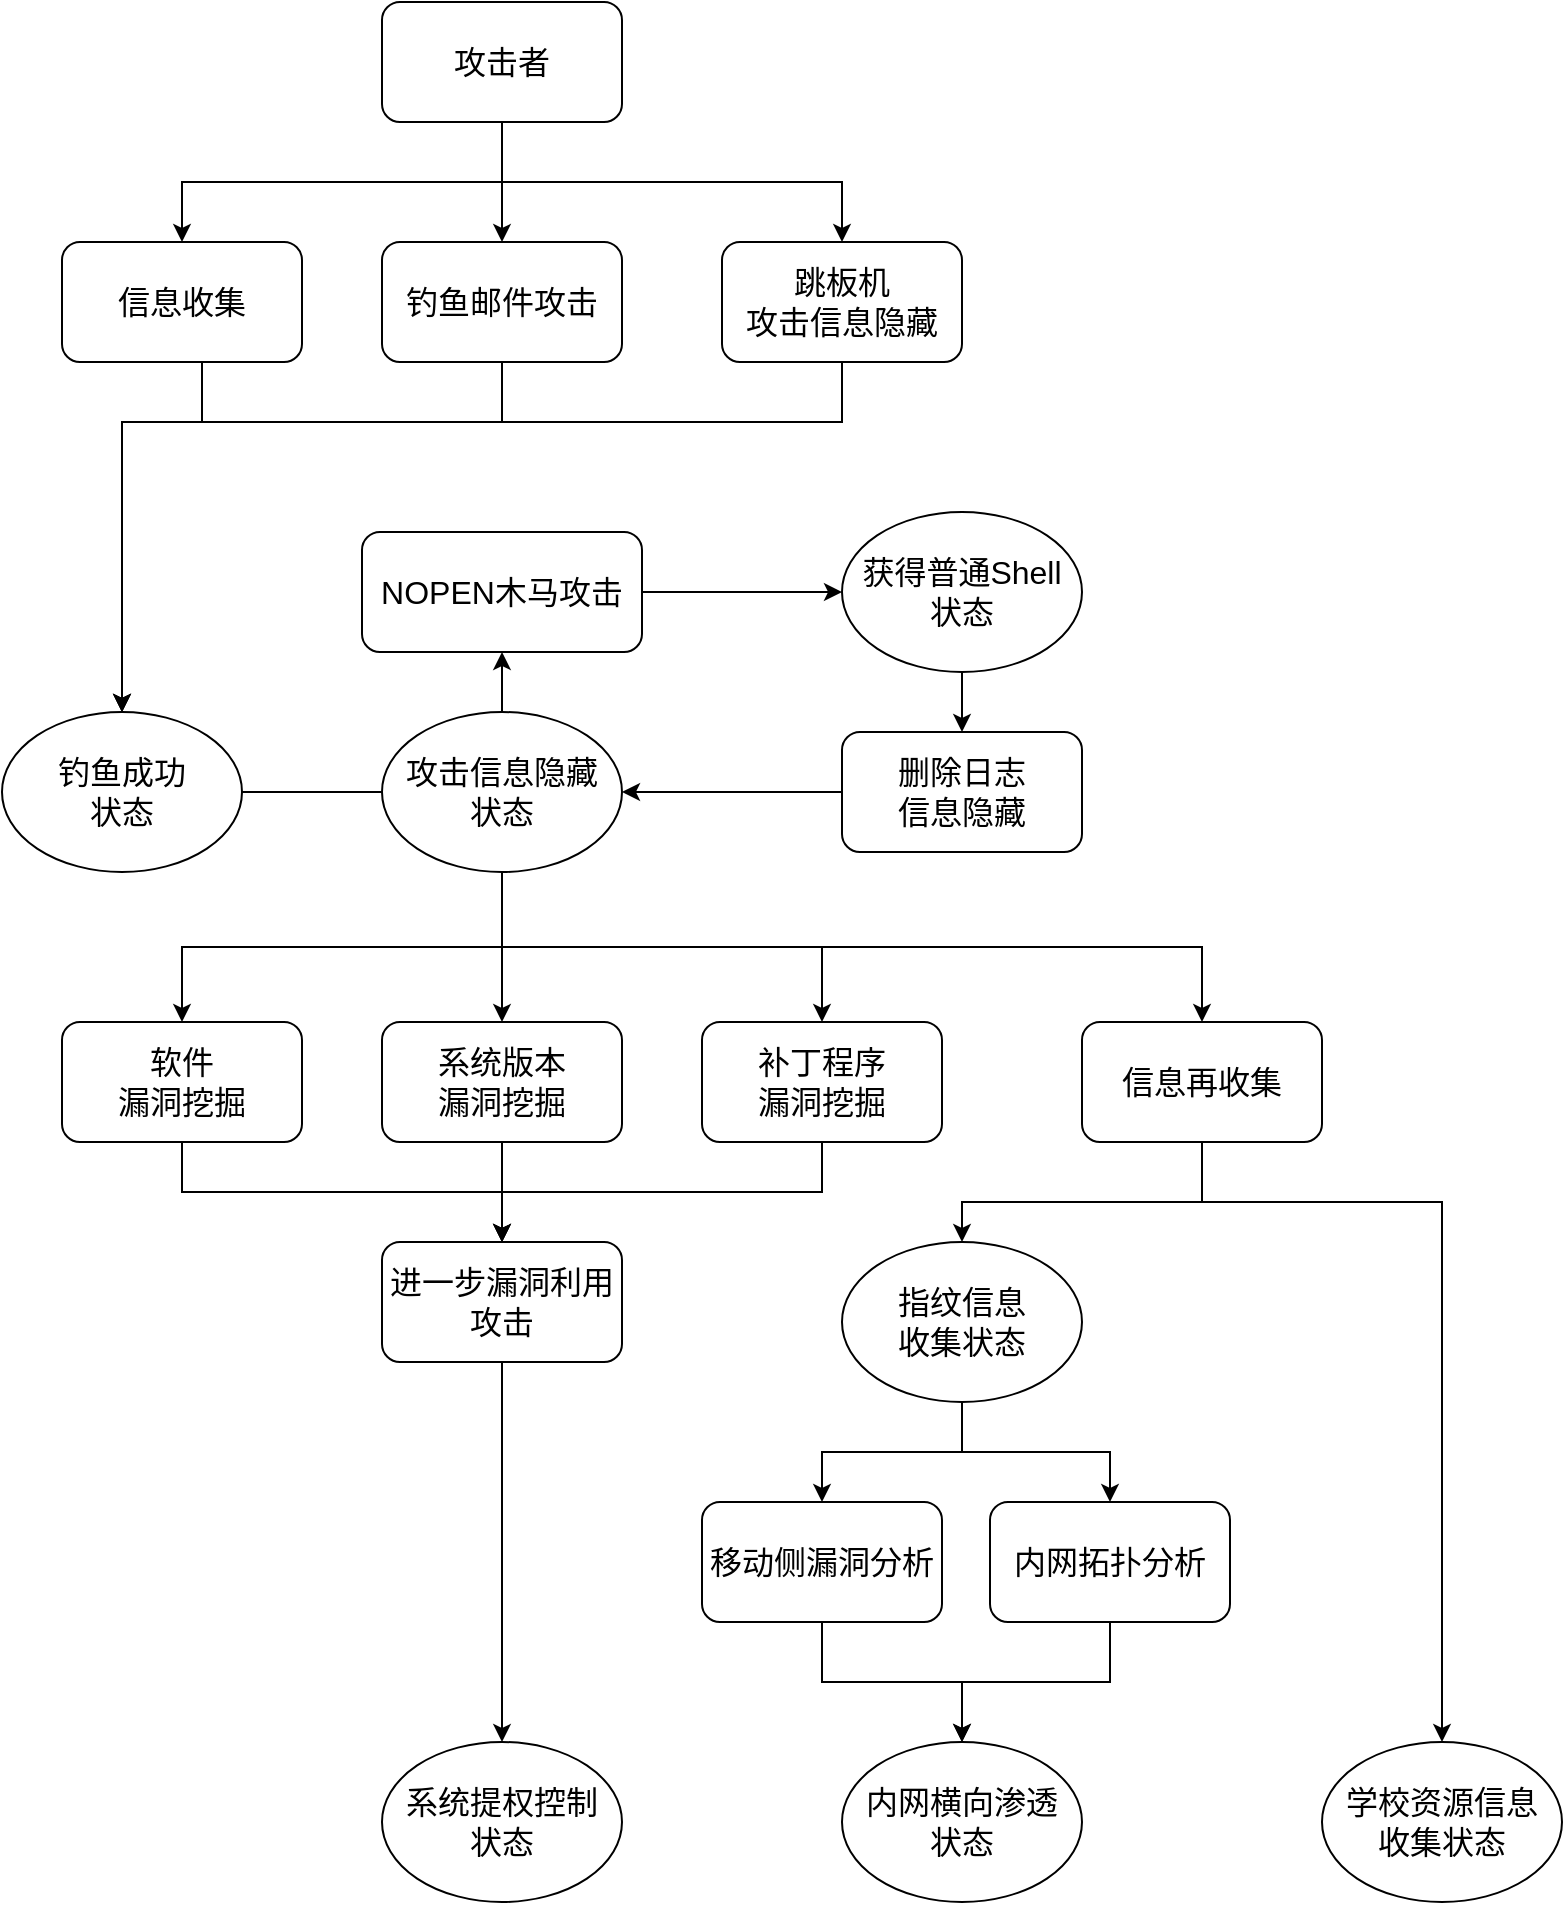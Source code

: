 <mxfile version="21.1.1" type="github">
  <diagram name="第 1 页" id="vg8Pi77jVrfhHBEd_4W4">
    <mxGraphModel dx="2228" dy="733" grid="1" gridSize="10" guides="1" tooltips="1" connect="1" arrows="1" fold="1" page="1" pageScale="1" pageWidth="827" pageHeight="1169" math="0" shadow="0">
      <root>
        <mxCell id="0" />
        <mxCell id="1" parent="0" />
        <mxCell id="5A_43yuYMy5v_xUes0EE-41" value="" style="edgeStyle=orthogonalEdgeStyle;rounded=0;orthogonalLoop=1;jettySize=auto;html=1;" edge="1" parent="1" source="5A_43yuYMy5v_xUes0EE-8" target="5A_43yuYMy5v_xUes0EE-28">
          <mxGeometry relative="1" as="geometry" />
        </mxCell>
        <mxCell id="5A_43yuYMy5v_xUes0EE-8" value="&lt;font style=&quot;font-size: 16px;&quot;&gt;获得普通Shell&lt;br&gt;状态&lt;br&gt;&lt;/font&gt;" style="ellipse;whiteSpace=wrap;html=1;" vertex="1" parent="1">
          <mxGeometry x="280" y="295" width="120" height="80" as="geometry" />
        </mxCell>
        <mxCell id="5A_43yuYMy5v_xUes0EE-55" style="edgeStyle=orthogonalEdgeStyle;rounded=0;orthogonalLoop=1;jettySize=auto;html=1;exitX=0.5;exitY=1;exitDx=0;exitDy=0;entryX=0.5;entryY=0;entryDx=0;entryDy=0;" edge="1" parent="1" source="5A_43yuYMy5v_xUes0EE-10" target="5A_43yuYMy5v_xUes0EE-50">
          <mxGeometry relative="1" as="geometry" />
        </mxCell>
        <mxCell id="5A_43yuYMy5v_xUes0EE-57" style="edgeStyle=orthogonalEdgeStyle;rounded=0;orthogonalLoop=1;jettySize=auto;html=1;exitX=0.5;exitY=1;exitDx=0;exitDy=0;entryX=0.5;entryY=0;entryDx=0;entryDy=0;" edge="1" parent="1" source="5A_43yuYMy5v_xUes0EE-10" target="5A_43yuYMy5v_xUes0EE-56">
          <mxGeometry relative="1" as="geometry" />
        </mxCell>
        <mxCell id="5A_43yuYMy5v_xUes0EE-10" value="&lt;font style=&quot;font-size: 16px;&quot;&gt;指纹信息&lt;br&gt;收集状态&lt;br&gt;&lt;/font&gt;" style="ellipse;whiteSpace=wrap;html=1;" vertex="1" parent="1">
          <mxGeometry x="280" y="660" width="120" height="80" as="geometry" />
        </mxCell>
        <mxCell id="5A_43yuYMy5v_xUes0EE-12" value="&lt;font style=&quot;font-size: 16px;&quot;&gt;系统提权控制&lt;br&gt;状态&lt;br&gt;&lt;/font&gt;" style="ellipse;whiteSpace=wrap;html=1;" vertex="1" parent="1">
          <mxGeometry x="50" y="910" width="120" height="80" as="geometry" />
        </mxCell>
        <mxCell id="5A_43yuYMy5v_xUes0EE-68" style="edgeStyle=orthogonalEdgeStyle;rounded=0;orthogonalLoop=1;jettySize=auto;html=1;entryX=0.5;entryY=0;entryDx=0;entryDy=0;" edge="1" parent="1" source="5A_43yuYMy5v_xUes0EE-14" target="5A_43yuYMy5v_xUes0EE-19">
          <mxGeometry relative="1" as="geometry">
            <Array as="points">
              <mxPoint x="110" y="250" />
              <mxPoint x="-80" y="250" />
            </Array>
          </mxGeometry>
        </mxCell>
        <mxCell id="5A_43yuYMy5v_xUes0EE-14" value="&lt;font style=&quot;font-size: 16px;&quot;&gt;钓鱼邮件攻击&lt;/font&gt;" style="rounded=1;whiteSpace=wrap;html=1;" vertex="1" parent="1">
          <mxGeometry x="50" y="160" width="120" height="60" as="geometry" />
        </mxCell>
        <mxCell id="5A_43yuYMy5v_xUes0EE-69" style="edgeStyle=orthogonalEdgeStyle;rounded=0;orthogonalLoop=1;jettySize=auto;html=1;exitX=0.5;exitY=1;exitDx=0;exitDy=0;entryX=0.5;entryY=0;entryDx=0;entryDy=0;" edge="1" parent="1" source="5A_43yuYMy5v_xUes0EE-17" target="5A_43yuYMy5v_xUes0EE-19">
          <mxGeometry relative="1" as="geometry">
            <Array as="points">
              <mxPoint x="280" y="250" />
              <mxPoint x="-80" y="250" />
            </Array>
          </mxGeometry>
        </mxCell>
        <mxCell id="5A_43yuYMy5v_xUes0EE-17" value="&lt;font style=&quot;font-size: 16px;&quot;&gt;跳板机&lt;br&gt;攻击信息隐藏&lt;/font&gt;" style="rounded=1;whiteSpace=wrap;html=1;" vertex="1" parent="1">
          <mxGeometry x="220" y="160" width="120" height="60" as="geometry" />
        </mxCell>
        <mxCell id="5A_43yuYMy5v_xUes0EE-67" style="edgeStyle=orthogonalEdgeStyle;rounded=0;orthogonalLoop=1;jettySize=auto;html=1;exitX=0.5;exitY=1;exitDx=0;exitDy=0;entryX=0.5;entryY=0;entryDx=0;entryDy=0;" edge="1" parent="1" source="5A_43yuYMy5v_xUes0EE-18" target="5A_43yuYMy5v_xUes0EE-19">
          <mxGeometry relative="1" as="geometry">
            <Array as="points">
              <mxPoint x="-40" y="220" />
              <mxPoint x="-40" y="250" />
              <mxPoint x="-80" y="250" />
            </Array>
          </mxGeometry>
        </mxCell>
        <mxCell id="5A_43yuYMy5v_xUes0EE-18" value="&lt;font style=&quot;font-size: 16px;&quot;&gt;信息收集&lt;/font&gt;" style="rounded=1;whiteSpace=wrap;html=1;" vertex="1" parent="1">
          <mxGeometry x="-110" y="160" width="120" height="60" as="geometry" />
        </mxCell>
        <mxCell id="5A_43yuYMy5v_xUes0EE-39" value="" style="edgeStyle=orthogonalEdgeStyle;rounded=0;orthogonalLoop=1;jettySize=auto;html=1;" edge="1" parent="1" source="5A_43yuYMy5v_xUes0EE-19" target="5A_43yuYMy5v_xUes0EE-21">
          <mxGeometry relative="1" as="geometry" />
        </mxCell>
        <mxCell id="5A_43yuYMy5v_xUes0EE-19" value="&lt;font style=&quot;font-size: 16px;&quot;&gt;钓鱼成功&lt;br&gt;状态&lt;br&gt;&lt;/font&gt;" style="ellipse;whiteSpace=wrap;html=1;" vertex="1" parent="1">
          <mxGeometry x="-140" y="395" width="120" height="80" as="geometry" />
        </mxCell>
        <mxCell id="5A_43yuYMy5v_xUes0EE-40" value="" style="edgeStyle=orthogonalEdgeStyle;rounded=0;orthogonalLoop=1;jettySize=auto;html=1;" edge="1" parent="1" source="5A_43yuYMy5v_xUes0EE-21" target="5A_43yuYMy5v_xUes0EE-8">
          <mxGeometry relative="1" as="geometry" />
        </mxCell>
        <mxCell id="5A_43yuYMy5v_xUes0EE-21" value="&lt;font style=&quot;font-size: 16px;&quot;&gt;NOPEN木马攻击&lt;/font&gt;" style="rounded=1;whiteSpace=wrap;html=1;" vertex="1" parent="1">
          <mxGeometry x="40" y="305" width="140" height="60" as="geometry" />
        </mxCell>
        <mxCell id="5A_43yuYMy5v_xUes0EE-22" value="&lt;font style=&quot;font-size: 16px;&quot;&gt;内网横向渗透&lt;br&gt;状态&lt;br&gt;&lt;/font&gt;" style="ellipse;whiteSpace=wrap;html=1;" vertex="1" parent="1">
          <mxGeometry x="280" y="910" width="120" height="80" as="geometry" />
        </mxCell>
        <mxCell id="5A_43yuYMy5v_xUes0EE-46" style="edgeStyle=orthogonalEdgeStyle;rounded=0;orthogonalLoop=1;jettySize=auto;html=1;exitX=0.5;exitY=1;exitDx=0;exitDy=0;entryX=0.5;entryY=0;entryDx=0;entryDy=0;" edge="1" parent="1" source="5A_43yuYMy5v_xUes0EE-23" target="5A_43yuYMy5v_xUes0EE-31">
          <mxGeometry relative="1" as="geometry" />
        </mxCell>
        <mxCell id="5A_43yuYMy5v_xUes0EE-23" value="&lt;font style=&quot;font-size: 16px;&quot;&gt;软件&lt;br&gt;漏洞挖掘&lt;/font&gt;" style="rounded=1;whiteSpace=wrap;html=1;" vertex="1" parent="1">
          <mxGeometry x="-110" y="550" width="120" height="60" as="geometry" />
        </mxCell>
        <mxCell id="5A_43yuYMy5v_xUes0EE-48" style="edgeStyle=orthogonalEdgeStyle;rounded=0;orthogonalLoop=1;jettySize=auto;html=1;exitX=0.5;exitY=1;exitDx=0;exitDy=0;entryX=0.5;entryY=0;entryDx=0;entryDy=0;" edge="1" parent="1" source="5A_43yuYMy5v_xUes0EE-24" target="5A_43yuYMy5v_xUes0EE-31">
          <mxGeometry relative="1" as="geometry" />
        </mxCell>
        <mxCell id="5A_43yuYMy5v_xUes0EE-24" value="&lt;font style=&quot;font-size: 16px;&quot;&gt;系统版本&lt;br&gt;漏洞挖掘&lt;/font&gt;" style="rounded=1;whiteSpace=wrap;html=1;" vertex="1" parent="1">
          <mxGeometry x="50" y="550" width="120" height="60" as="geometry" />
        </mxCell>
        <mxCell id="5A_43yuYMy5v_xUes0EE-49" style="edgeStyle=orthogonalEdgeStyle;rounded=0;orthogonalLoop=1;jettySize=auto;html=1;exitX=0.5;exitY=1;exitDx=0;exitDy=0;entryX=0.5;entryY=0;entryDx=0;entryDy=0;" edge="1" parent="1" source="5A_43yuYMy5v_xUes0EE-25" target="5A_43yuYMy5v_xUes0EE-31">
          <mxGeometry relative="1" as="geometry" />
        </mxCell>
        <mxCell id="5A_43yuYMy5v_xUes0EE-25" value="&lt;font style=&quot;font-size: 16px;&quot;&gt;补丁程序&lt;br&gt;漏洞挖掘&lt;/font&gt;" style="rounded=1;whiteSpace=wrap;html=1;" vertex="1" parent="1">
          <mxGeometry x="210" y="550" width="120" height="60" as="geometry" />
        </mxCell>
        <mxCell id="5A_43yuYMy5v_xUes0EE-61" style="edgeStyle=orthogonalEdgeStyle;rounded=0;orthogonalLoop=1;jettySize=auto;html=1;exitX=0.5;exitY=1;exitDx=0;exitDy=0;entryX=0.5;entryY=0;entryDx=0;entryDy=0;" edge="1" parent="1" source="5A_43yuYMy5v_xUes0EE-26" target="5A_43yuYMy5v_xUes0EE-14">
          <mxGeometry relative="1" as="geometry" />
        </mxCell>
        <mxCell id="5A_43yuYMy5v_xUes0EE-62" style="edgeStyle=orthogonalEdgeStyle;rounded=0;orthogonalLoop=1;jettySize=auto;html=1;exitX=0.5;exitY=1;exitDx=0;exitDy=0;entryX=0.5;entryY=0;entryDx=0;entryDy=0;" edge="1" parent="1" source="5A_43yuYMy5v_xUes0EE-26" target="5A_43yuYMy5v_xUes0EE-18">
          <mxGeometry relative="1" as="geometry" />
        </mxCell>
        <mxCell id="5A_43yuYMy5v_xUes0EE-63" style="edgeStyle=orthogonalEdgeStyle;rounded=0;orthogonalLoop=1;jettySize=auto;html=1;exitX=0.5;exitY=1;exitDx=0;exitDy=0;entryX=0.5;entryY=0;entryDx=0;entryDy=0;" edge="1" parent="1" source="5A_43yuYMy5v_xUes0EE-26" target="5A_43yuYMy5v_xUes0EE-17">
          <mxGeometry relative="1" as="geometry" />
        </mxCell>
        <mxCell id="5A_43yuYMy5v_xUes0EE-26" value="&lt;font style=&quot;font-size: 16px;&quot;&gt;攻击者&lt;/font&gt;" style="rounded=1;whiteSpace=wrap;html=1;" vertex="1" parent="1">
          <mxGeometry x="50" y="40" width="120" height="60" as="geometry" />
        </mxCell>
        <mxCell id="5A_43yuYMy5v_xUes0EE-42" value="" style="edgeStyle=orthogonalEdgeStyle;rounded=0;orthogonalLoop=1;jettySize=auto;html=1;" edge="1" parent="1" source="5A_43yuYMy5v_xUes0EE-28" target="5A_43yuYMy5v_xUes0EE-29">
          <mxGeometry relative="1" as="geometry" />
        </mxCell>
        <mxCell id="5A_43yuYMy5v_xUes0EE-28" value="&lt;font style=&quot;font-size: 16px;&quot;&gt;删除日志&lt;br&gt;信息隐藏&lt;/font&gt;" style="rounded=1;whiteSpace=wrap;html=1;" vertex="1" parent="1">
          <mxGeometry x="280" y="405" width="120" height="60" as="geometry" />
        </mxCell>
        <mxCell id="5A_43yuYMy5v_xUes0EE-43" style="edgeStyle=orthogonalEdgeStyle;rounded=0;orthogonalLoop=1;jettySize=auto;html=1;entryX=0.5;entryY=0;entryDx=0;entryDy=0;" edge="1" parent="1" source="5A_43yuYMy5v_xUes0EE-29" target="5A_43yuYMy5v_xUes0EE-24">
          <mxGeometry relative="1" as="geometry" />
        </mxCell>
        <mxCell id="5A_43yuYMy5v_xUes0EE-44" style="edgeStyle=orthogonalEdgeStyle;rounded=0;orthogonalLoop=1;jettySize=auto;html=1;exitX=0.5;exitY=1;exitDx=0;exitDy=0;entryX=0.5;entryY=0;entryDx=0;entryDy=0;" edge="1" parent="1" source="5A_43yuYMy5v_xUes0EE-29" target="5A_43yuYMy5v_xUes0EE-23">
          <mxGeometry relative="1" as="geometry" />
        </mxCell>
        <mxCell id="5A_43yuYMy5v_xUes0EE-45" style="edgeStyle=orthogonalEdgeStyle;rounded=0;orthogonalLoop=1;jettySize=auto;html=1;exitX=0.5;exitY=1;exitDx=0;exitDy=0;entryX=0.5;entryY=0;entryDx=0;entryDy=0;" edge="1" parent="1" source="5A_43yuYMy5v_xUes0EE-29" target="5A_43yuYMy5v_xUes0EE-25">
          <mxGeometry relative="1" as="geometry" />
        </mxCell>
        <mxCell id="5A_43yuYMy5v_xUes0EE-52" style="edgeStyle=orthogonalEdgeStyle;rounded=0;orthogonalLoop=1;jettySize=auto;html=1;exitX=0.5;exitY=1;exitDx=0;exitDy=0;entryX=0.5;entryY=0;entryDx=0;entryDy=0;" edge="1" parent="1" source="5A_43yuYMy5v_xUes0EE-29" target="5A_43yuYMy5v_xUes0EE-51">
          <mxGeometry relative="1" as="geometry" />
        </mxCell>
        <mxCell id="5A_43yuYMy5v_xUes0EE-29" value="&lt;font style=&quot;font-size: 16px;&quot;&gt;攻击信息隐藏&lt;br&gt;状态&lt;br&gt;&lt;/font&gt;" style="ellipse;whiteSpace=wrap;html=1;" vertex="1" parent="1">
          <mxGeometry x="50" y="395" width="120" height="80" as="geometry" />
        </mxCell>
        <mxCell id="5A_43yuYMy5v_xUes0EE-30" value="&lt;font style=&quot;font-size: 16px;&quot;&gt;学校资源信息&lt;br&gt;收集状态&lt;br&gt;&lt;/font&gt;" style="ellipse;whiteSpace=wrap;html=1;" vertex="1" parent="1">
          <mxGeometry x="520" y="910" width="120" height="80" as="geometry" />
        </mxCell>
        <mxCell id="5A_43yuYMy5v_xUes0EE-60" style="edgeStyle=orthogonalEdgeStyle;rounded=0;orthogonalLoop=1;jettySize=auto;html=1;exitX=0.5;exitY=1;exitDx=0;exitDy=0;entryX=0.5;entryY=0;entryDx=0;entryDy=0;" edge="1" parent="1" source="5A_43yuYMy5v_xUes0EE-31" target="5A_43yuYMy5v_xUes0EE-12">
          <mxGeometry relative="1" as="geometry" />
        </mxCell>
        <mxCell id="5A_43yuYMy5v_xUes0EE-31" value="&lt;font style=&quot;font-size: 16px;&quot;&gt;进一步漏洞利用&lt;br&gt;攻击&lt;/font&gt;" style="rounded=1;whiteSpace=wrap;html=1;" vertex="1" parent="1">
          <mxGeometry x="50" y="660" width="120" height="60" as="geometry" />
        </mxCell>
        <mxCell id="5A_43yuYMy5v_xUes0EE-58" style="edgeStyle=orthogonalEdgeStyle;rounded=0;orthogonalLoop=1;jettySize=auto;html=1;exitX=0.5;exitY=1;exitDx=0;exitDy=0;entryX=0.5;entryY=0;entryDx=0;entryDy=0;" edge="1" parent="1" source="5A_43yuYMy5v_xUes0EE-50" target="5A_43yuYMy5v_xUes0EE-22">
          <mxGeometry relative="1" as="geometry" />
        </mxCell>
        <mxCell id="5A_43yuYMy5v_xUes0EE-50" value="&lt;font style=&quot;font-size: 16px;&quot;&gt;移动侧漏洞分析&lt;/font&gt;" style="rounded=1;whiteSpace=wrap;html=1;" vertex="1" parent="1">
          <mxGeometry x="210" y="790" width="120" height="60" as="geometry" />
        </mxCell>
        <mxCell id="5A_43yuYMy5v_xUes0EE-53" style="edgeStyle=orthogonalEdgeStyle;rounded=0;orthogonalLoop=1;jettySize=auto;html=1;exitX=0.5;exitY=1;exitDx=0;exitDy=0;entryX=0.5;entryY=0;entryDx=0;entryDy=0;" edge="1" parent="1" source="5A_43yuYMy5v_xUes0EE-51" target="5A_43yuYMy5v_xUes0EE-10">
          <mxGeometry relative="1" as="geometry">
            <Array as="points">
              <mxPoint x="460" y="640" />
              <mxPoint x="340" y="640" />
            </Array>
          </mxGeometry>
        </mxCell>
        <mxCell id="5A_43yuYMy5v_xUes0EE-54" style="edgeStyle=orthogonalEdgeStyle;rounded=0;orthogonalLoop=1;jettySize=auto;html=1;exitX=0.5;exitY=1;exitDx=0;exitDy=0;entryX=0.5;entryY=0;entryDx=0;entryDy=0;" edge="1" parent="1" source="5A_43yuYMy5v_xUes0EE-51" target="5A_43yuYMy5v_xUes0EE-30">
          <mxGeometry relative="1" as="geometry">
            <Array as="points">
              <mxPoint x="460" y="640" />
              <mxPoint x="580" y="640" />
            </Array>
          </mxGeometry>
        </mxCell>
        <mxCell id="5A_43yuYMy5v_xUes0EE-51" value="&lt;font style=&quot;font-size: 16px;&quot;&gt;信息再收集&lt;/font&gt;" style="rounded=1;whiteSpace=wrap;html=1;" vertex="1" parent="1">
          <mxGeometry x="400" y="550" width="120" height="60" as="geometry" />
        </mxCell>
        <mxCell id="5A_43yuYMy5v_xUes0EE-59" style="edgeStyle=orthogonalEdgeStyle;rounded=0;orthogonalLoop=1;jettySize=auto;html=1;exitX=0.5;exitY=1;exitDx=0;exitDy=0;entryX=0.5;entryY=0;entryDx=0;entryDy=0;" edge="1" parent="1" source="5A_43yuYMy5v_xUes0EE-56" target="5A_43yuYMy5v_xUes0EE-22">
          <mxGeometry relative="1" as="geometry" />
        </mxCell>
        <mxCell id="5A_43yuYMy5v_xUes0EE-56" value="&lt;font style=&quot;font-size: 16px;&quot;&gt;内网拓扑分析&lt;/font&gt;" style="rounded=1;whiteSpace=wrap;html=1;" vertex="1" parent="1">
          <mxGeometry x="354" y="790" width="120" height="60" as="geometry" />
        </mxCell>
      </root>
    </mxGraphModel>
  </diagram>
</mxfile>
